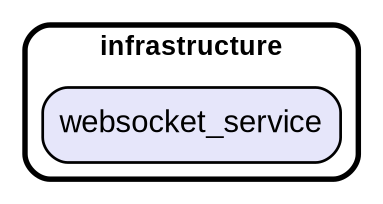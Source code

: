 digraph "" {
  graph [style=rounded fontname="Arial Black" fontsize=13 penwidth=2.6];
  node [shape=rect style="filled,rounded" fontname=Arial fontsize=15 fillcolor=Lavender penwidth=1.3];
  edge [penwidth=1.3];
  "/websocket_service.dart" [label="websocket_service"];
  subgraph "cluster~" {
    label="infrastructure";
    "/websocket_service.dart";
  }
}

